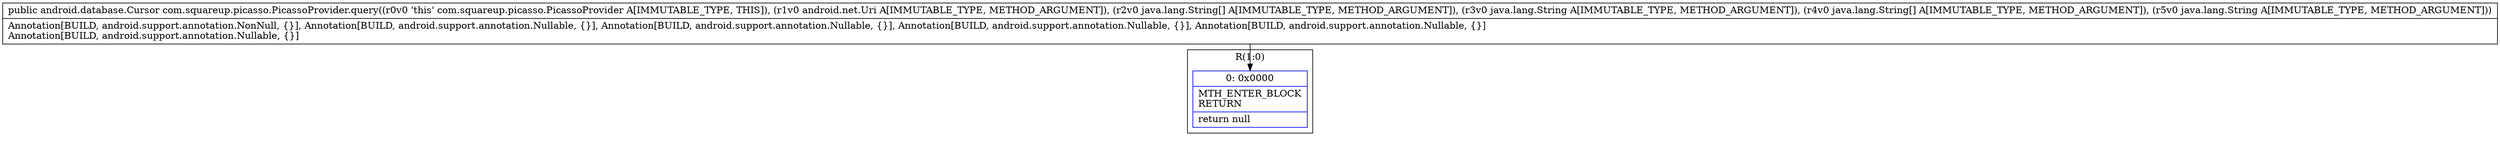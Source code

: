 digraph "CFG forcom.squareup.picasso.PicassoProvider.query(Landroid\/net\/Uri;[Ljava\/lang\/String;Ljava\/lang\/String;[Ljava\/lang\/String;Ljava\/lang\/String;)Landroid\/database\/Cursor;" {
subgraph cluster_Region_702721622 {
label = "R(1:0)";
node [shape=record,color=blue];
Node_0 [shape=record,label="{0\:\ 0x0000|MTH_ENTER_BLOCK\lRETURN\l|return null\l}"];
}
MethodNode[shape=record,label="{public android.database.Cursor com.squareup.picasso.PicassoProvider.query((r0v0 'this' com.squareup.picasso.PicassoProvider A[IMMUTABLE_TYPE, THIS]), (r1v0 android.net.Uri A[IMMUTABLE_TYPE, METHOD_ARGUMENT]), (r2v0 java.lang.String[] A[IMMUTABLE_TYPE, METHOD_ARGUMENT]), (r3v0 java.lang.String A[IMMUTABLE_TYPE, METHOD_ARGUMENT]), (r4v0 java.lang.String[] A[IMMUTABLE_TYPE, METHOD_ARGUMENT]), (r5v0 java.lang.String A[IMMUTABLE_TYPE, METHOD_ARGUMENT]))  | Annotation[BUILD, android.support.annotation.NonNull, \{\}], Annotation[BUILD, android.support.annotation.Nullable, \{\}], Annotation[BUILD, android.support.annotation.Nullable, \{\}], Annotation[BUILD, android.support.annotation.Nullable, \{\}], Annotation[BUILD, android.support.annotation.Nullable, \{\}]\lAnnotation[BUILD, android.support.annotation.Nullable, \{\}]\l}"];
MethodNode -> Node_0;
}

